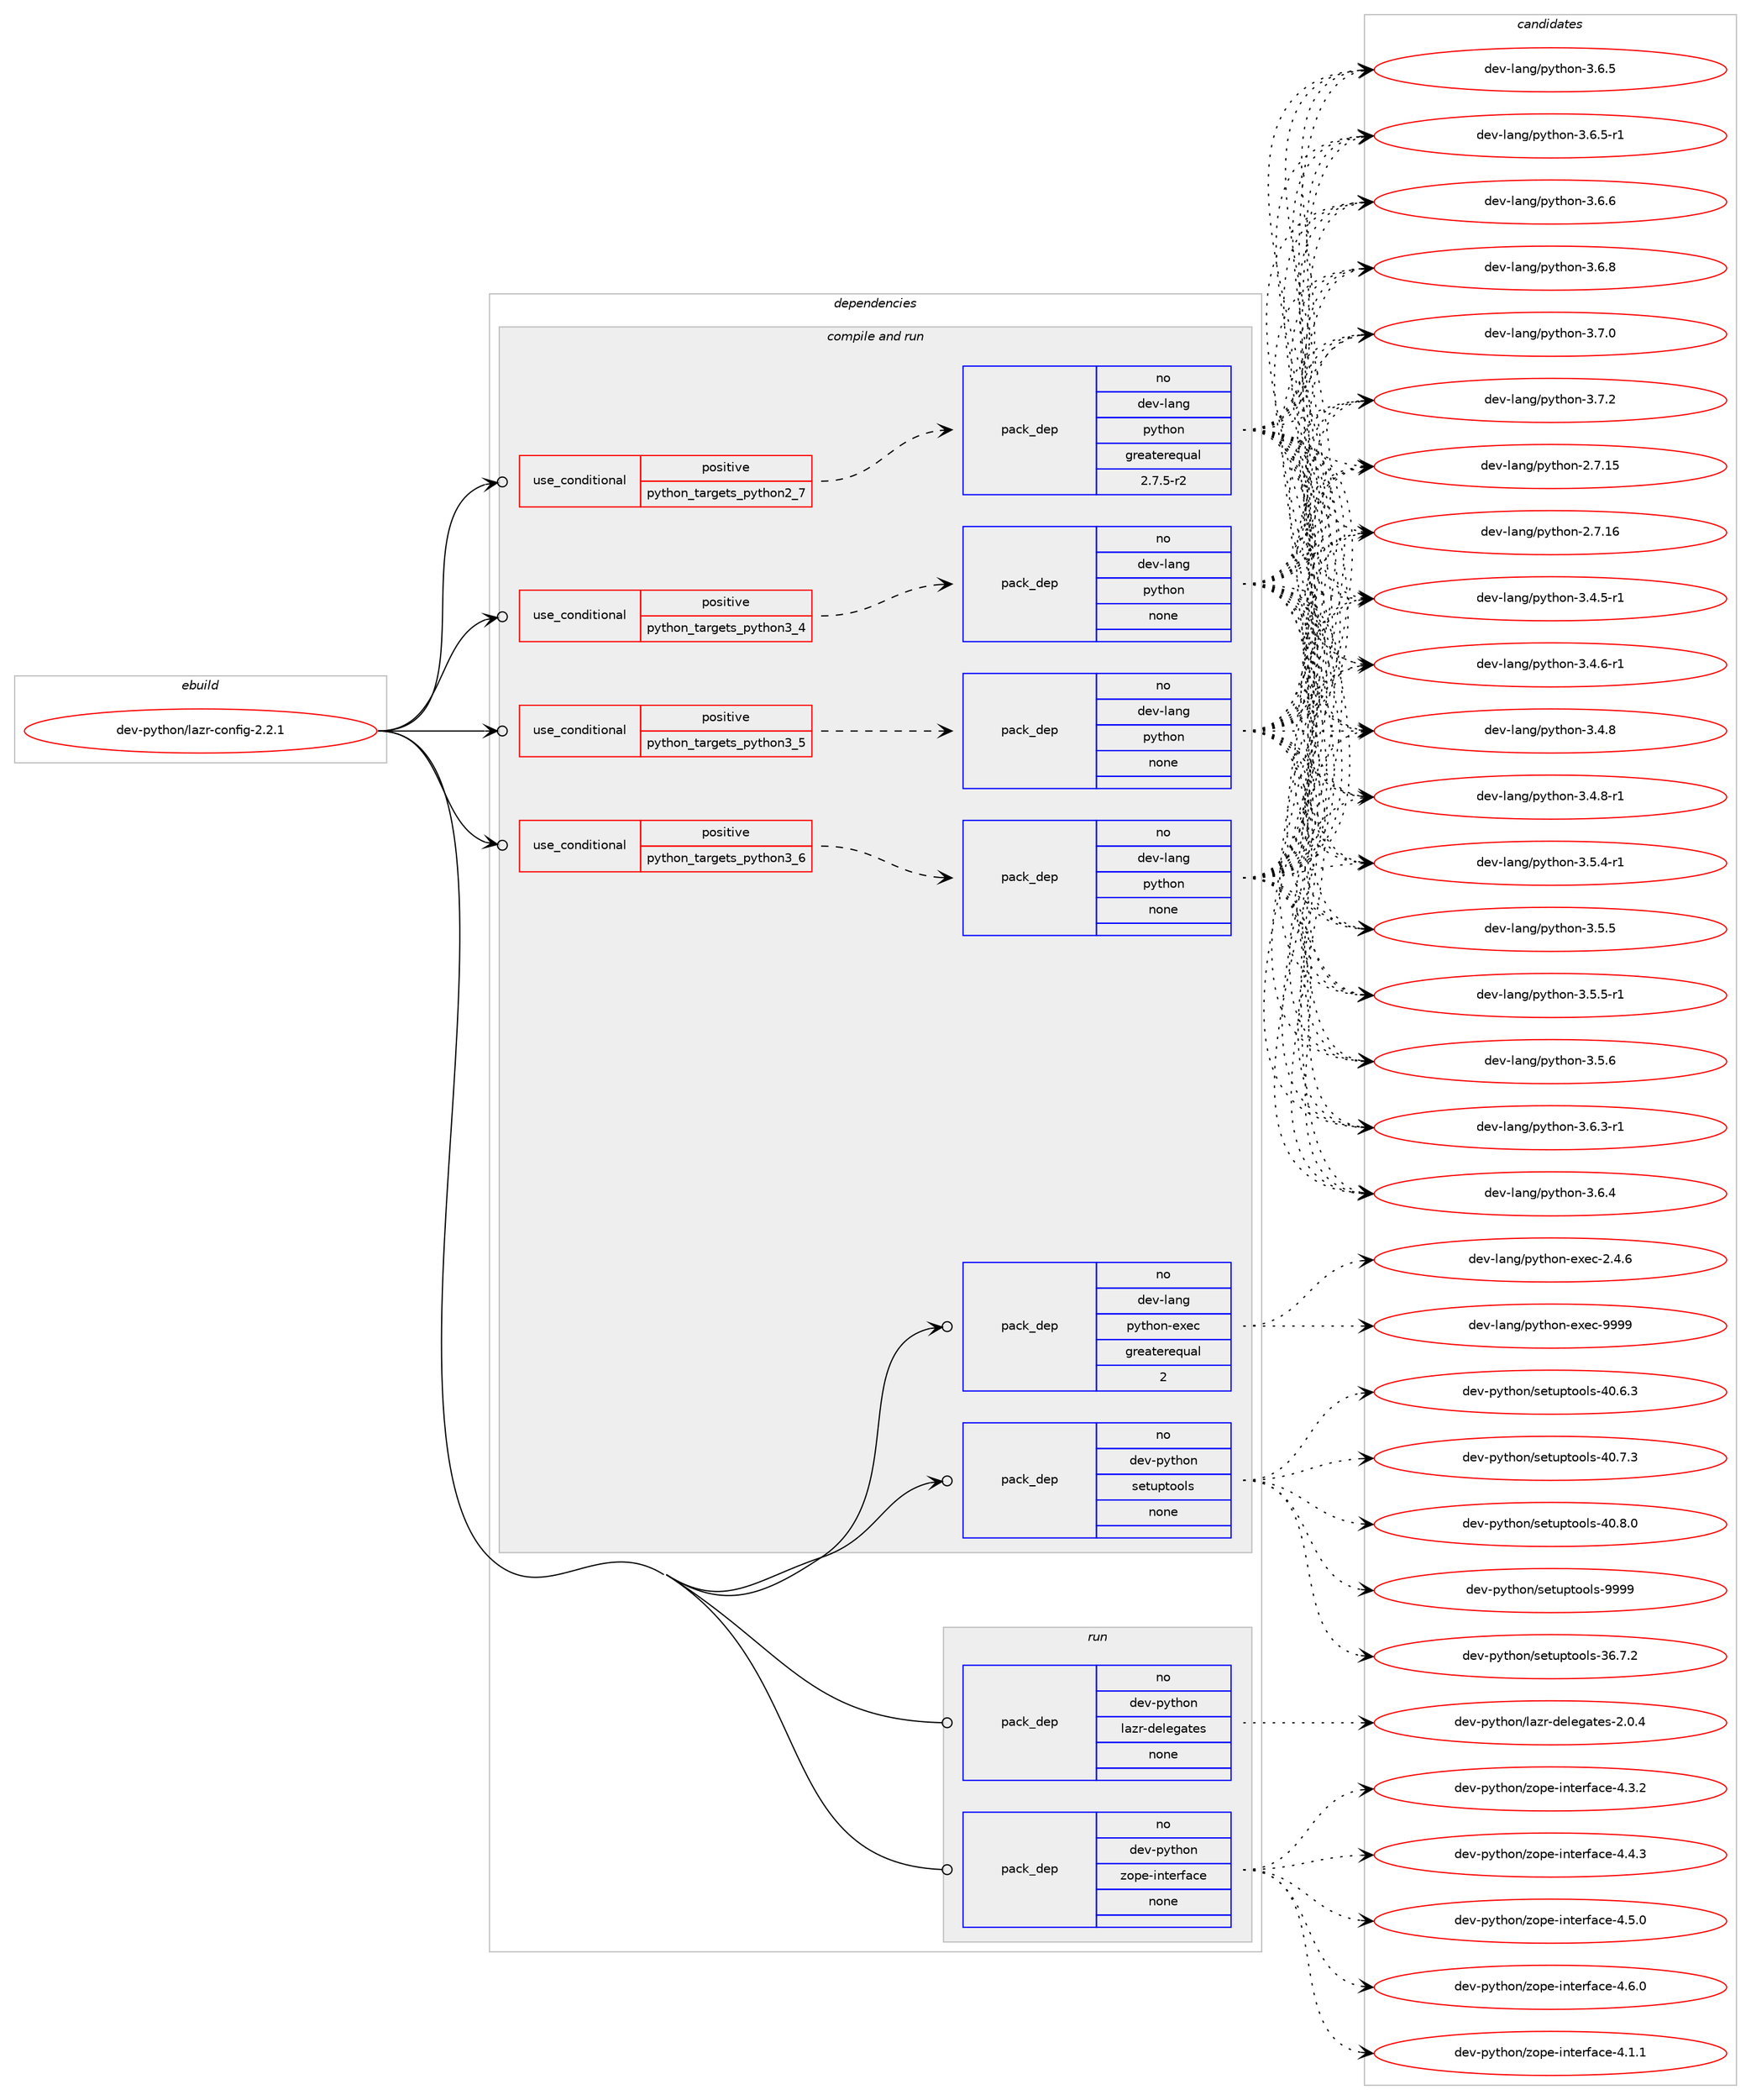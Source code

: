digraph prolog {

# *************
# Graph options
# *************

newrank=true;
concentrate=true;
compound=true;
graph [rankdir=LR,fontname=Helvetica,fontsize=10,ranksep=1.5];#, ranksep=2.5, nodesep=0.2];
edge  [arrowhead=vee];
node  [fontname=Helvetica,fontsize=10];

# **********
# The ebuild
# **********

subgraph cluster_leftcol {
color=gray;
rank=same;
label=<<i>ebuild</i>>;
id [label="dev-python/lazr-config-2.2.1", color=red, width=4, href="../dev-python/lazr-config-2.2.1.svg"];
}

# ****************
# The dependencies
# ****************

subgraph cluster_midcol {
color=gray;
label=<<i>dependencies</i>>;
subgraph cluster_compile {
fillcolor="#eeeeee";
style=filled;
label=<<i>compile</i>>;
}
subgraph cluster_compileandrun {
fillcolor="#eeeeee";
style=filled;
label=<<i>compile and run</i>>;
subgraph cond376727 {
dependency1416671 [label=<<TABLE BORDER="0" CELLBORDER="1" CELLSPACING="0" CELLPADDING="4"><TR><TD ROWSPAN="3" CELLPADDING="10">use_conditional</TD></TR><TR><TD>positive</TD></TR><TR><TD>python_targets_python2_7</TD></TR></TABLE>>, shape=none, color=red];
subgraph pack1016671 {
dependency1416672 [label=<<TABLE BORDER="0" CELLBORDER="1" CELLSPACING="0" CELLPADDING="4" WIDTH="220"><TR><TD ROWSPAN="6" CELLPADDING="30">pack_dep</TD></TR><TR><TD WIDTH="110">no</TD></TR><TR><TD>dev-lang</TD></TR><TR><TD>python</TD></TR><TR><TD>greaterequal</TD></TR><TR><TD>2.7.5-r2</TD></TR></TABLE>>, shape=none, color=blue];
}
dependency1416671:e -> dependency1416672:w [weight=20,style="dashed",arrowhead="vee"];
}
id:e -> dependency1416671:w [weight=20,style="solid",arrowhead="odotvee"];
subgraph cond376728 {
dependency1416673 [label=<<TABLE BORDER="0" CELLBORDER="1" CELLSPACING="0" CELLPADDING="4"><TR><TD ROWSPAN="3" CELLPADDING="10">use_conditional</TD></TR><TR><TD>positive</TD></TR><TR><TD>python_targets_python3_4</TD></TR></TABLE>>, shape=none, color=red];
subgraph pack1016672 {
dependency1416674 [label=<<TABLE BORDER="0" CELLBORDER="1" CELLSPACING="0" CELLPADDING="4" WIDTH="220"><TR><TD ROWSPAN="6" CELLPADDING="30">pack_dep</TD></TR><TR><TD WIDTH="110">no</TD></TR><TR><TD>dev-lang</TD></TR><TR><TD>python</TD></TR><TR><TD>none</TD></TR><TR><TD></TD></TR></TABLE>>, shape=none, color=blue];
}
dependency1416673:e -> dependency1416674:w [weight=20,style="dashed",arrowhead="vee"];
}
id:e -> dependency1416673:w [weight=20,style="solid",arrowhead="odotvee"];
subgraph cond376729 {
dependency1416675 [label=<<TABLE BORDER="0" CELLBORDER="1" CELLSPACING="0" CELLPADDING="4"><TR><TD ROWSPAN="3" CELLPADDING="10">use_conditional</TD></TR><TR><TD>positive</TD></TR><TR><TD>python_targets_python3_5</TD></TR></TABLE>>, shape=none, color=red];
subgraph pack1016673 {
dependency1416676 [label=<<TABLE BORDER="0" CELLBORDER="1" CELLSPACING="0" CELLPADDING="4" WIDTH="220"><TR><TD ROWSPAN="6" CELLPADDING="30">pack_dep</TD></TR><TR><TD WIDTH="110">no</TD></TR><TR><TD>dev-lang</TD></TR><TR><TD>python</TD></TR><TR><TD>none</TD></TR><TR><TD></TD></TR></TABLE>>, shape=none, color=blue];
}
dependency1416675:e -> dependency1416676:w [weight=20,style="dashed",arrowhead="vee"];
}
id:e -> dependency1416675:w [weight=20,style="solid",arrowhead="odotvee"];
subgraph cond376730 {
dependency1416677 [label=<<TABLE BORDER="0" CELLBORDER="1" CELLSPACING="0" CELLPADDING="4"><TR><TD ROWSPAN="3" CELLPADDING="10">use_conditional</TD></TR><TR><TD>positive</TD></TR><TR><TD>python_targets_python3_6</TD></TR></TABLE>>, shape=none, color=red];
subgraph pack1016674 {
dependency1416678 [label=<<TABLE BORDER="0" CELLBORDER="1" CELLSPACING="0" CELLPADDING="4" WIDTH="220"><TR><TD ROWSPAN="6" CELLPADDING="30">pack_dep</TD></TR><TR><TD WIDTH="110">no</TD></TR><TR><TD>dev-lang</TD></TR><TR><TD>python</TD></TR><TR><TD>none</TD></TR><TR><TD></TD></TR></TABLE>>, shape=none, color=blue];
}
dependency1416677:e -> dependency1416678:w [weight=20,style="dashed",arrowhead="vee"];
}
id:e -> dependency1416677:w [weight=20,style="solid",arrowhead="odotvee"];
subgraph pack1016675 {
dependency1416679 [label=<<TABLE BORDER="0" CELLBORDER="1" CELLSPACING="0" CELLPADDING="4" WIDTH="220"><TR><TD ROWSPAN="6" CELLPADDING="30">pack_dep</TD></TR><TR><TD WIDTH="110">no</TD></TR><TR><TD>dev-lang</TD></TR><TR><TD>python-exec</TD></TR><TR><TD>greaterequal</TD></TR><TR><TD>2</TD></TR></TABLE>>, shape=none, color=blue];
}
id:e -> dependency1416679:w [weight=20,style="solid",arrowhead="odotvee"];
subgraph pack1016676 {
dependency1416680 [label=<<TABLE BORDER="0" CELLBORDER="1" CELLSPACING="0" CELLPADDING="4" WIDTH="220"><TR><TD ROWSPAN="6" CELLPADDING="30">pack_dep</TD></TR><TR><TD WIDTH="110">no</TD></TR><TR><TD>dev-python</TD></TR><TR><TD>setuptools</TD></TR><TR><TD>none</TD></TR><TR><TD></TD></TR></TABLE>>, shape=none, color=blue];
}
id:e -> dependency1416680:w [weight=20,style="solid",arrowhead="odotvee"];
}
subgraph cluster_run {
fillcolor="#eeeeee";
style=filled;
label=<<i>run</i>>;
subgraph pack1016677 {
dependency1416681 [label=<<TABLE BORDER="0" CELLBORDER="1" CELLSPACING="0" CELLPADDING="4" WIDTH="220"><TR><TD ROWSPAN="6" CELLPADDING="30">pack_dep</TD></TR><TR><TD WIDTH="110">no</TD></TR><TR><TD>dev-python</TD></TR><TR><TD>lazr-delegates</TD></TR><TR><TD>none</TD></TR><TR><TD></TD></TR></TABLE>>, shape=none, color=blue];
}
id:e -> dependency1416681:w [weight=20,style="solid",arrowhead="odot"];
subgraph pack1016678 {
dependency1416682 [label=<<TABLE BORDER="0" CELLBORDER="1" CELLSPACING="0" CELLPADDING="4" WIDTH="220"><TR><TD ROWSPAN="6" CELLPADDING="30">pack_dep</TD></TR><TR><TD WIDTH="110">no</TD></TR><TR><TD>dev-python</TD></TR><TR><TD>zope-interface</TD></TR><TR><TD>none</TD></TR><TR><TD></TD></TR></TABLE>>, shape=none, color=blue];
}
id:e -> dependency1416682:w [weight=20,style="solid",arrowhead="odot"];
}
}

# **************
# The candidates
# **************

subgraph cluster_choices {
rank=same;
color=gray;
label=<<i>candidates</i>>;

subgraph choice1016671 {
color=black;
nodesep=1;
choice10010111845108971101034711212111610411111045504655464953 [label="dev-lang/python-2.7.15", color=red, width=4,href="../dev-lang/python-2.7.15.svg"];
choice10010111845108971101034711212111610411111045504655464954 [label="dev-lang/python-2.7.16", color=red, width=4,href="../dev-lang/python-2.7.16.svg"];
choice1001011184510897110103471121211161041111104551465246534511449 [label="dev-lang/python-3.4.5-r1", color=red, width=4,href="../dev-lang/python-3.4.5-r1.svg"];
choice1001011184510897110103471121211161041111104551465246544511449 [label="dev-lang/python-3.4.6-r1", color=red, width=4,href="../dev-lang/python-3.4.6-r1.svg"];
choice100101118451089711010347112121116104111110455146524656 [label="dev-lang/python-3.4.8", color=red, width=4,href="../dev-lang/python-3.4.8.svg"];
choice1001011184510897110103471121211161041111104551465246564511449 [label="dev-lang/python-3.4.8-r1", color=red, width=4,href="../dev-lang/python-3.4.8-r1.svg"];
choice1001011184510897110103471121211161041111104551465346524511449 [label="dev-lang/python-3.5.4-r1", color=red, width=4,href="../dev-lang/python-3.5.4-r1.svg"];
choice100101118451089711010347112121116104111110455146534653 [label="dev-lang/python-3.5.5", color=red, width=4,href="../dev-lang/python-3.5.5.svg"];
choice1001011184510897110103471121211161041111104551465346534511449 [label="dev-lang/python-3.5.5-r1", color=red, width=4,href="../dev-lang/python-3.5.5-r1.svg"];
choice100101118451089711010347112121116104111110455146534654 [label="dev-lang/python-3.5.6", color=red, width=4,href="../dev-lang/python-3.5.6.svg"];
choice1001011184510897110103471121211161041111104551465446514511449 [label="dev-lang/python-3.6.3-r1", color=red, width=4,href="../dev-lang/python-3.6.3-r1.svg"];
choice100101118451089711010347112121116104111110455146544652 [label="dev-lang/python-3.6.4", color=red, width=4,href="../dev-lang/python-3.6.4.svg"];
choice100101118451089711010347112121116104111110455146544653 [label="dev-lang/python-3.6.5", color=red, width=4,href="../dev-lang/python-3.6.5.svg"];
choice1001011184510897110103471121211161041111104551465446534511449 [label="dev-lang/python-3.6.5-r1", color=red, width=4,href="../dev-lang/python-3.6.5-r1.svg"];
choice100101118451089711010347112121116104111110455146544654 [label="dev-lang/python-3.6.6", color=red, width=4,href="../dev-lang/python-3.6.6.svg"];
choice100101118451089711010347112121116104111110455146544656 [label="dev-lang/python-3.6.8", color=red, width=4,href="../dev-lang/python-3.6.8.svg"];
choice100101118451089711010347112121116104111110455146554648 [label="dev-lang/python-3.7.0", color=red, width=4,href="../dev-lang/python-3.7.0.svg"];
choice100101118451089711010347112121116104111110455146554650 [label="dev-lang/python-3.7.2", color=red, width=4,href="../dev-lang/python-3.7.2.svg"];
dependency1416672:e -> choice10010111845108971101034711212111610411111045504655464953:w [style=dotted,weight="100"];
dependency1416672:e -> choice10010111845108971101034711212111610411111045504655464954:w [style=dotted,weight="100"];
dependency1416672:e -> choice1001011184510897110103471121211161041111104551465246534511449:w [style=dotted,weight="100"];
dependency1416672:e -> choice1001011184510897110103471121211161041111104551465246544511449:w [style=dotted,weight="100"];
dependency1416672:e -> choice100101118451089711010347112121116104111110455146524656:w [style=dotted,weight="100"];
dependency1416672:e -> choice1001011184510897110103471121211161041111104551465246564511449:w [style=dotted,weight="100"];
dependency1416672:e -> choice1001011184510897110103471121211161041111104551465346524511449:w [style=dotted,weight="100"];
dependency1416672:e -> choice100101118451089711010347112121116104111110455146534653:w [style=dotted,weight="100"];
dependency1416672:e -> choice1001011184510897110103471121211161041111104551465346534511449:w [style=dotted,weight="100"];
dependency1416672:e -> choice100101118451089711010347112121116104111110455146534654:w [style=dotted,weight="100"];
dependency1416672:e -> choice1001011184510897110103471121211161041111104551465446514511449:w [style=dotted,weight="100"];
dependency1416672:e -> choice100101118451089711010347112121116104111110455146544652:w [style=dotted,weight="100"];
dependency1416672:e -> choice100101118451089711010347112121116104111110455146544653:w [style=dotted,weight="100"];
dependency1416672:e -> choice1001011184510897110103471121211161041111104551465446534511449:w [style=dotted,weight="100"];
dependency1416672:e -> choice100101118451089711010347112121116104111110455146544654:w [style=dotted,weight="100"];
dependency1416672:e -> choice100101118451089711010347112121116104111110455146544656:w [style=dotted,weight="100"];
dependency1416672:e -> choice100101118451089711010347112121116104111110455146554648:w [style=dotted,weight="100"];
dependency1416672:e -> choice100101118451089711010347112121116104111110455146554650:w [style=dotted,weight="100"];
}
subgraph choice1016672 {
color=black;
nodesep=1;
choice10010111845108971101034711212111610411111045504655464953 [label="dev-lang/python-2.7.15", color=red, width=4,href="../dev-lang/python-2.7.15.svg"];
choice10010111845108971101034711212111610411111045504655464954 [label="dev-lang/python-2.7.16", color=red, width=4,href="../dev-lang/python-2.7.16.svg"];
choice1001011184510897110103471121211161041111104551465246534511449 [label="dev-lang/python-3.4.5-r1", color=red, width=4,href="../dev-lang/python-3.4.5-r1.svg"];
choice1001011184510897110103471121211161041111104551465246544511449 [label="dev-lang/python-3.4.6-r1", color=red, width=4,href="../dev-lang/python-3.4.6-r1.svg"];
choice100101118451089711010347112121116104111110455146524656 [label="dev-lang/python-3.4.8", color=red, width=4,href="../dev-lang/python-3.4.8.svg"];
choice1001011184510897110103471121211161041111104551465246564511449 [label="dev-lang/python-3.4.8-r1", color=red, width=4,href="../dev-lang/python-3.4.8-r1.svg"];
choice1001011184510897110103471121211161041111104551465346524511449 [label="dev-lang/python-3.5.4-r1", color=red, width=4,href="../dev-lang/python-3.5.4-r1.svg"];
choice100101118451089711010347112121116104111110455146534653 [label="dev-lang/python-3.5.5", color=red, width=4,href="../dev-lang/python-3.5.5.svg"];
choice1001011184510897110103471121211161041111104551465346534511449 [label="dev-lang/python-3.5.5-r1", color=red, width=4,href="../dev-lang/python-3.5.5-r1.svg"];
choice100101118451089711010347112121116104111110455146534654 [label="dev-lang/python-3.5.6", color=red, width=4,href="../dev-lang/python-3.5.6.svg"];
choice1001011184510897110103471121211161041111104551465446514511449 [label="dev-lang/python-3.6.3-r1", color=red, width=4,href="../dev-lang/python-3.6.3-r1.svg"];
choice100101118451089711010347112121116104111110455146544652 [label="dev-lang/python-3.6.4", color=red, width=4,href="../dev-lang/python-3.6.4.svg"];
choice100101118451089711010347112121116104111110455146544653 [label="dev-lang/python-3.6.5", color=red, width=4,href="../dev-lang/python-3.6.5.svg"];
choice1001011184510897110103471121211161041111104551465446534511449 [label="dev-lang/python-3.6.5-r1", color=red, width=4,href="../dev-lang/python-3.6.5-r1.svg"];
choice100101118451089711010347112121116104111110455146544654 [label="dev-lang/python-3.6.6", color=red, width=4,href="../dev-lang/python-3.6.6.svg"];
choice100101118451089711010347112121116104111110455146544656 [label="dev-lang/python-3.6.8", color=red, width=4,href="../dev-lang/python-3.6.8.svg"];
choice100101118451089711010347112121116104111110455146554648 [label="dev-lang/python-3.7.0", color=red, width=4,href="../dev-lang/python-3.7.0.svg"];
choice100101118451089711010347112121116104111110455146554650 [label="dev-lang/python-3.7.2", color=red, width=4,href="../dev-lang/python-3.7.2.svg"];
dependency1416674:e -> choice10010111845108971101034711212111610411111045504655464953:w [style=dotted,weight="100"];
dependency1416674:e -> choice10010111845108971101034711212111610411111045504655464954:w [style=dotted,weight="100"];
dependency1416674:e -> choice1001011184510897110103471121211161041111104551465246534511449:w [style=dotted,weight="100"];
dependency1416674:e -> choice1001011184510897110103471121211161041111104551465246544511449:w [style=dotted,weight="100"];
dependency1416674:e -> choice100101118451089711010347112121116104111110455146524656:w [style=dotted,weight="100"];
dependency1416674:e -> choice1001011184510897110103471121211161041111104551465246564511449:w [style=dotted,weight="100"];
dependency1416674:e -> choice1001011184510897110103471121211161041111104551465346524511449:w [style=dotted,weight="100"];
dependency1416674:e -> choice100101118451089711010347112121116104111110455146534653:w [style=dotted,weight="100"];
dependency1416674:e -> choice1001011184510897110103471121211161041111104551465346534511449:w [style=dotted,weight="100"];
dependency1416674:e -> choice100101118451089711010347112121116104111110455146534654:w [style=dotted,weight="100"];
dependency1416674:e -> choice1001011184510897110103471121211161041111104551465446514511449:w [style=dotted,weight="100"];
dependency1416674:e -> choice100101118451089711010347112121116104111110455146544652:w [style=dotted,weight="100"];
dependency1416674:e -> choice100101118451089711010347112121116104111110455146544653:w [style=dotted,weight="100"];
dependency1416674:e -> choice1001011184510897110103471121211161041111104551465446534511449:w [style=dotted,weight="100"];
dependency1416674:e -> choice100101118451089711010347112121116104111110455146544654:w [style=dotted,weight="100"];
dependency1416674:e -> choice100101118451089711010347112121116104111110455146544656:w [style=dotted,weight="100"];
dependency1416674:e -> choice100101118451089711010347112121116104111110455146554648:w [style=dotted,weight="100"];
dependency1416674:e -> choice100101118451089711010347112121116104111110455146554650:w [style=dotted,weight="100"];
}
subgraph choice1016673 {
color=black;
nodesep=1;
choice10010111845108971101034711212111610411111045504655464953 [label="dev-lang/python-2.7.15", color=red, width=4,href="../dev-lang/python-2.7.15.svg"];
choice10010111845108971101034711212111610411111045504655464954 [label="dev-lang/python-2.7.16", color=red, width=4,href="../dev-lang/python-2.7.16.svg"];
choice1001011184510897110103471121211161041111104551465246534511449 [label="dev-lang/python-3.4.5-r1", color=red, width=4,href="../dev-lang/python-3.4.5-r1.svg"];
choice1001011184510897110103471121211161041111104551465246544511449 [label="dev-lang/python-3.4.6-r1", color=red, width=4,href="../dev-lang/python-3.4.6-r1.svg"];
choice100101118451089711010347112121116104111110455146524656 [label="dev-lang/python-3.4.8", color=red, width=4,href="../dev-lang/python-3.4.8.svg"];
choice1001011184510897110103471121211161041111104551465246564511449 [label="dev-lang/python-3.4.8-r1", color=red, width=4,href="../dev-lang/python-3.4.8-r1.svg"];
choice1001011184510897110103471121211161041111104551465346524511449 [label="dev-lang/python-3.5.4-r1", color=red, width=4,href="../dev-lang/python-3.5.4-r1.svg"];
choice100101118451089711010347112121116104111110455146534653 [label="dev-lang/python-3.5.5", color=red, width=4,href="../dev-lang/python-3.5.5.svg"];
choice1001011184510897110103471121211161041111104551465346534511449 [label="dev-lang/python-3.5.5-r1", color=red, width=4,href="../dev-lang/python-3.5.5-r1.svg"];
choice100101118451089711010347112121116104111110455146534654 [label="dev-lang/python-3.5.6", color=red, width=4,href="../dev-lang/python-3.5.6.svg"];
choice1001011184510897110103471121211161041111104551465446514511449 [label="dev-lang/python-3.6.3-r1", color=red, width=4,href="../dev-lang/python-3.6.3-r1.svg"];
choice100101118451089711010347112121116104111110455146544652 [label="dev-lang/python-3.6.4", color=red, width=4,href="../dev-lang/python-3.6.4.svg"];
choice100101118451089711010347112121116104111110455146544653 [label="dev-lang/python-3.6.5", color=red, width=4,href="../dev-lang/python-3.6.5.svg"];
choice1001011184510897110103471121211161041111104551465446534511449 [label="dev-lang/python-3.6.5-r1", color=red, width=4,href="../dev-lang/python-3.6.5-r1.svg"];
choice100101118451089711010347112121116104111110455146544654 [label="dev-lang/python-3.6.6", color=red, width=4,href="../dev-lang/python-3.6.6.svg"];
choice100101118451089711010347112121116104111110455146544656 [label="dev-lang/python-3.6.8", color=red, width=4,href="../dev-lang/python-3.6.8.svg"];
choice100101118451089711010347112121116104111110455146554648 [label="dev-lang/python-3.7.0", color=red, width=4,href="../dev-lang/python-3.7.0.svg"];
choice100101118451089711010347112121116104111110455146554650 [label="dev-lang/python-3.7.2", color=red, width=4,href="../dev-lang/python-3.7.2.svg"];
dependency1416676:e -> choice10010111845108971101034711212111610411111045504655464953:w [style=dotted,weight="100"];
dependency1416676:e -> choice10010111845108971101034711212111610411111045504655464954:w [style=dotted,weight="100"];
dependency1416676:e -> choice1001011184510897110103471121211161041111104551465246534511449:w [style=dotted,weight="100"];
dependency1416676:e -> choice1001011184510897110103471121211161041111104551465246544511449:w [style=dotted,weight="100"];
dependency1416676:e -> choice100101118451089711010347112121116104111110455146524656:w [style=dotted,weight="100"];
dependency1416676:e -> choice1001011184510897110103471121211161041111104551465246564511449:w [style=dotted,weight="100"];
dependency1416676:e -> choice1001011184510897110103471121211161041111104551465346524511449:w [style=dotted,weight="100"];
dependency1416676:e -> choice100101118451089711010347112121116104111110455146534653:w [style=dotted,weight="100"];
dependency1416676:e -> choice1001011184510897110103471121211161041111104551465346534511449:w [style=dotted,weight="100"];
dependency1416676:e -> choice100101118451089711010347112121116104111110455146534654:w [style=dotted,weight="100"];
dependency1416676:e -> choice1001011184510897110103471121211161041111104551465446514511449:w [style=dotted,weight="100"];
dependency1416676:e -> choice100101118451089711010347112121116104111110455146544652:w [style=dotted,weight="100"];
dependency1416676:e -> choice100101118451089711010347112121116104111110455146544653:w [style=dotted,weight="100"];
dependency1416676:e -> choice1001011184510897110103471121211161041111104551465446534511449:w [style=dotted,weight="100"];
dependency1416676:e -> choice100101118451089711010347112121116104111110455146544654:w [style=dotted,weight="100"];
dependency1416676:e -> choice100101118451089711010347112121116104111110455146544656:w [style=dotted,weight="100"];
dependency1416676:e -> choice100101118451089711010347112121116104111110455146554648:w [style=dotted,weight="100"];
dependency1416676:e -> choice100101118451089711010347112121116104111110455146554650:w [style=dotted,weight="100"];
}
subgraph choice1016674 {
color=black;
nodesep=1;
choice10010111845108971101034711212111610411111045504655464953 [label="dev-lang/python-2.7.15", color=red, width=4,href="../dev-lang/python-2.7.15.svg"];
choice10010111845108971101034711212111610411111045504655464954 [label="dev-lang/python-2.7.16", color=red, width=4,href="../dev-lang/python-2.7.16.svg"];
choice1001011184510897110103471121211161041111104551465246534511449 [label="dev-lang/python-3.4.5-r1", color=red, width=4,href="../dev-lang/python-3.4.5-r1.svg"];
choice1001011184510897110103471121211161041111104551465246544511449 [label="dev-lang/python-3.4.6-r1", color=red, width=4,href="../dev-lang/python-3.4.6-r1.svg"];
choice100101118451089711010347112121116104111110455146524656 [label="dev-lang/python-3.4.8", color=red, width=4,href="../dev-lang/python-3.4.8.svg"];
choice1001011184510897110103471121211161041111104551465246564511449 [label="dev-lang/python-3.4.8-r1", color=red, width=4,href="../dev-lang/python-3.4.8-r1.svg"];
choice1001011184510897110103471121211161041111104551465346524511449 [label="dev-lang/python-3.5.4-r1", color=red, width=4,href="../dev-lang/python-3.5.4-r1.svg"];
choice100101118451089711010347112121116104111110455146534653 [label="dev-lang/python-3.5.5", color=red, width=4,href="../dev-lang/python-3.5.5.svg"];
choice1001011184510897110103471121211161041111104551465346534511449 [label="dev-lang/python-3.5.5-r1", color=red, width=4,href="../dev-lang/python-3.5.5-r1.svg"];
choice100101118451089711010347112121116104111110455146534654 [label="dev-lang/python-3.5.6", color=red, width=4,href="../dev-lang/python-3.5.6.svg"];
choice1001011184510897110103471121211161041111104551465446514511449 [label="dev-lang/python-3.6.3-r1", color=red, width=4,href="../dev-lang/python-3.6.3-r1.svg"];
choice100101118451089711010347112121116104111110455146544652 [label="dev-lang/python-3.6.4", color=red, width=4,href="../dev-lang/python-3.6.4.svg"];
choice100101118451089711010347112121116104111110455146544653 [label="dev-lang/python-3.6.5", color=red, width=4,href="../dev-lang/python-3.6.5.svg"];
choice1001011184510897110103471121211161041111104551465446534511449 [label="dev-lang/python-3.6.5-r1", color=red, width=4,href="../dev-lang/python-3.6.5-r1.svg"];
choice100101118451089711010347112121116104111110455146544654 [label="dev-lang/python-3.6.6", color=red, width=4,href="../dev-lang/python-3.6.6.svg"];
choice100101118451089711010347112121116104111110455146544656 [label="dev-lang/python-3.6.8", color=red, width=4,href="../dev-lang/python-3.6.8.svg"];
choice100101118451089711010347112121116104111110455146554648 [label="dev-lang/python-3.7.0", color=red, width=4,href="../dev-lang/python-3.7.0.svg"];
choice100101118451089711010347112121116104111110455146554650 [label="dev-lang/python-3.7.2", color=red, width=4,href="../dev-lang/python-3.7.2.svg"];
dependency1416678:e -> choice10010111845108971101034711212111610411111045504655464953:w [style=dotted,weight="100"];
dependency1416678:e -> choice10010111845108971101034711212111610411111045504655464954:w [style=dotted,weight="100"];
dependency1416678:e -> choice1001011184510897110103471121211161041111104551465246534511449:w [style=dotted,weight="100"];
dependency1416678:e -> choice1001011184510897110103471121211161041111104551465246544511449:w [style=dotted,weight="100"];
dependency1416678:e -> choice100101118451089711010347112121116104111110455146524656:w [style=dotted,weight="100"];
dependency1416678:e -> choice1001011184510897110103471121211161041111104551465246564511449:w [style=dotted,weight="100"];
dependency1416678:e -> choice1001011184510897110103471121211161041111104551465346524511449:w [style=dotted,weight="100"];
dependency1416678:e -> choice100101118451089711010347112121116104111110455146534653:w [style=dotted,weight="100"];
dependency1416678:e -> choice1001011184510897110103471121211161041111104551465346534511449:w [style=dotted,weight="100"];
dependency1416678:e -> choice100101118451089711010347112121116104111110455146534654:w [style=dotted,weight="100"];
dependency1416678:e -> choice1001011184510897110103471121211161041111104551465446514511449:w [style=dotted,weight="100"];
dependency1416678:e -> choice100101118451089711010347112121116104111110455146544652:w [style=dotted,weight="100"];
dependency1416678:e -> choice100101118451089711010347112121116104111110455146544653:w [style=dotted,weight="100"];
dependency1416678:e -> choice1001011184510897110103471121211161041111104551465446534511449:w [style=dotted,weight="100"];
dependency1416678:e -> choice100101118451089711010347112121116104111110455146544654:w [style=dotted,weight="100"];
dependency1416678:e -> choice100101118451089711010347112121116104111110455146544656:w [style=dotted,weight="100"];
dependency1416678:e -> choice100101118451089711010347112121116104111110455146554648:w [style=dotted,weight="100"];
dependency1416678:e -> choice100101118451089711010347112121116104111110455146554650:w [style=dotted,weight="100"];
}
subgraph choice1016675 {
color=black;
nodesep=1;
choice1001011184510897110103471121211161041111104510112010199455046524654 [label="dev-lang/python-exec-2.4.6", color=red, width=4,href="../dev-lang/python-exec-2.4.6.svg"];
choice10010111845108971101034711212111610411111045101120101994557575757 [label="dev-lang/python-exec-9999", color=red, width=4,href="../dev-lang/python-exec-9999.svg"];
dependency1416679:e -> choice1001011184510897110103471121211161041111104510112010199455046524654:w [style=dotted,weight="100"];
dependency1416679:e -> choice10010111845108971101034711212111610411111045101120101994557575757:w [style=dotted,weight="100"];
}
subgraph choice1016676 {
color=black;
nodesep=1;
choice100101118451121211161041111104711510111611711211611111110811545515446554650 [label="dev-python/setuptools-36.7.2", color=red, width=4,href="../dev-python/setuptools-36.7.2.svg"];
choice100101118451121211161041111104711510111611711211611111110811545524846544651 [label="dev-python/setuptools-40.6.3", color=red, width=4,href="../dev-python/setuptools-40.6.3.svg"];
choice100101118451121211161041111104711510111611711211611111110811545524846554651 [label="dev-python/setuptools-40.7.3", color=red, width=4,href="../dev-python/setuptools-40.7.3.svg"];
choice100101118451121211161041111104711510111611711211611111110811545524846564648 [label="dev-python/setuptools-40.8.0", color=red, width=4,href="../dev-python/setuptools-40.8.0.svg"];
choice10010111845112121116104111110471151011161171121161111111081154557575757 [label="dev-python/setuptools-9999", color=red, width=4,href="../dev-python/setuptools-9999.svg"];
dependency1416680:e -> choice100101118451121211161041111104711510111611711211611111110811545515446554650:w [style=dotted,weight="100"];
dependency1416680:e -> choice100101118451121211161041111104711510111611711211611111110811545524846544651:w [style=dotted,weight="100"];
dependency1416680:e -> choice100101118451121211161041111104711510111611711211611111110811545524846554651:w [style=dotted,weight="100"];
dependency1416680:e -> choice100101118451121211161041111104711510111611711211611111110811545524846564648:w [style=dotted,weight="100"];
dependency1416680:e -> choice10010111845112121116104111110471151011161171121161111111081154557575757:w [style=dotted,weight="100"];
}
subgraph choice1016677 {
color=black;
nodesep=1;
choice1001011184511212111610411111047108971221144510010110810110397116101115455046484652 [label="dev-python/lazr-delegates-2.0.4", color=red, width=4,href="../dev-python/lazr-delegates-2.0.4.svg"];
dependency1416681:e -> choice1001011184511212111610411111047108971221144510010110810110397116101115455046484652:w [style=dotted,weight="100"];
}
subgraph choice1016678 {
color=black;
nodesep=1;
choice1001011184511212111610411111047122111112101451051101161011141029799101455246494649 [label="dev-python/zope-interface-4.1.1", color=red, width=4,href="../dev-python/zope-interface-4.1.1.svg"];
choice1001011184511212111610411111047122111112101451051101161011141029799101455246514650 [label="dev-python/zope-interface-4.3.2", color=red, width=4,href="../dev-python/zope-interface-4.3.2.svg"];
choice1001011184511212111610411111047122111112101451051101161011141029799101455246524651 [label="dev-python/zope-interface-4.4.3", color=red, width=4,href="../dev-python/zope-interface-4.4.3.svg"];
choice1001011184511212111610411111047122111112101451051101161011141029799101455246534648 [label="dev-python/zope-interface-4.5.0", color=red, width=4,href="../dev-python/zope-interface-4.5.0.svg"];
choice1001011184511212111610411111047122111112101451051101161011141029799101455246544648 [label="dev-python/zope-interface-4.6.0", color=red, width=4,href="../dev-python/zope-interface-4.6.0.svg"];
dependency1416682:e -> choice1001011184511212111610411111047122111112101451051101161011141029799101455246494649:w [style=dotted,weight="100"];
dependency1416682:e -> choice1001011184511212111610411111047122111112101451051101161011141029799101455246514650:w [style=dotted,weight="100"];
dependency1416682:e -> choice1001011184511212111610411111047122111112101451051101161011141029799101455246524651:w [style=dotted,weight="100"];
dependency1416682:e -> choice1001011184511212111610411111047122111112101451051101161011141029799101455246534648:w [style=dotted,weight="100"];
dependency1416682:e -> choice1001011184511212111610411111047122111112101451051101161011141029799101455246544648:w [style=dotted,weight="100"];
}
}

}
